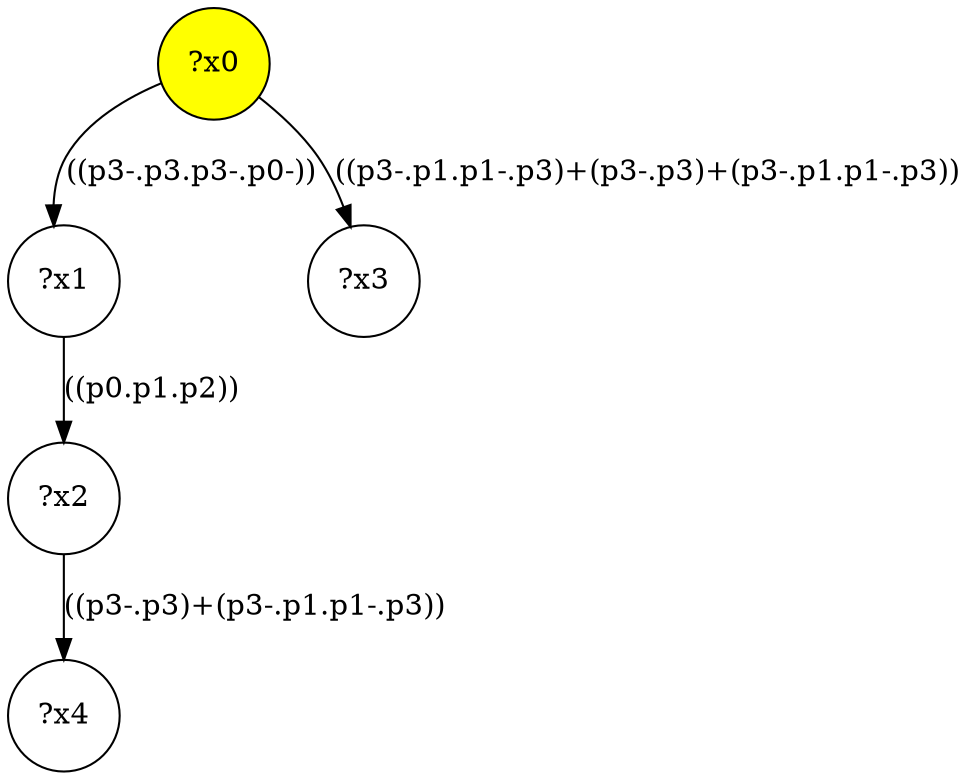 digraph g {
	x0 [fillcolor="yellow", style="filled," shape=circle, label="?x0"];
	x1 [shape=circle, label="?x1"];
	x0 -> x1 [label="((p3-.p3.p3-.p0-))"];
	x2 [shape=circle, label="?x2"];
	x1 -> x2 [label="((p0.p1.p2))"];
	x3 [shape=circle, label="?x3"];
	x0 -> x3 [label="((p3-.p1.p1-.p3)+(p3-.p3)+(p3-.p1.p1-.p3))"];
	x4 [shape=circle, label="?x4"];
	x2 -> x4 [label="((p3-.p3)+(p3-.p1.p1-.p3))"];
}
